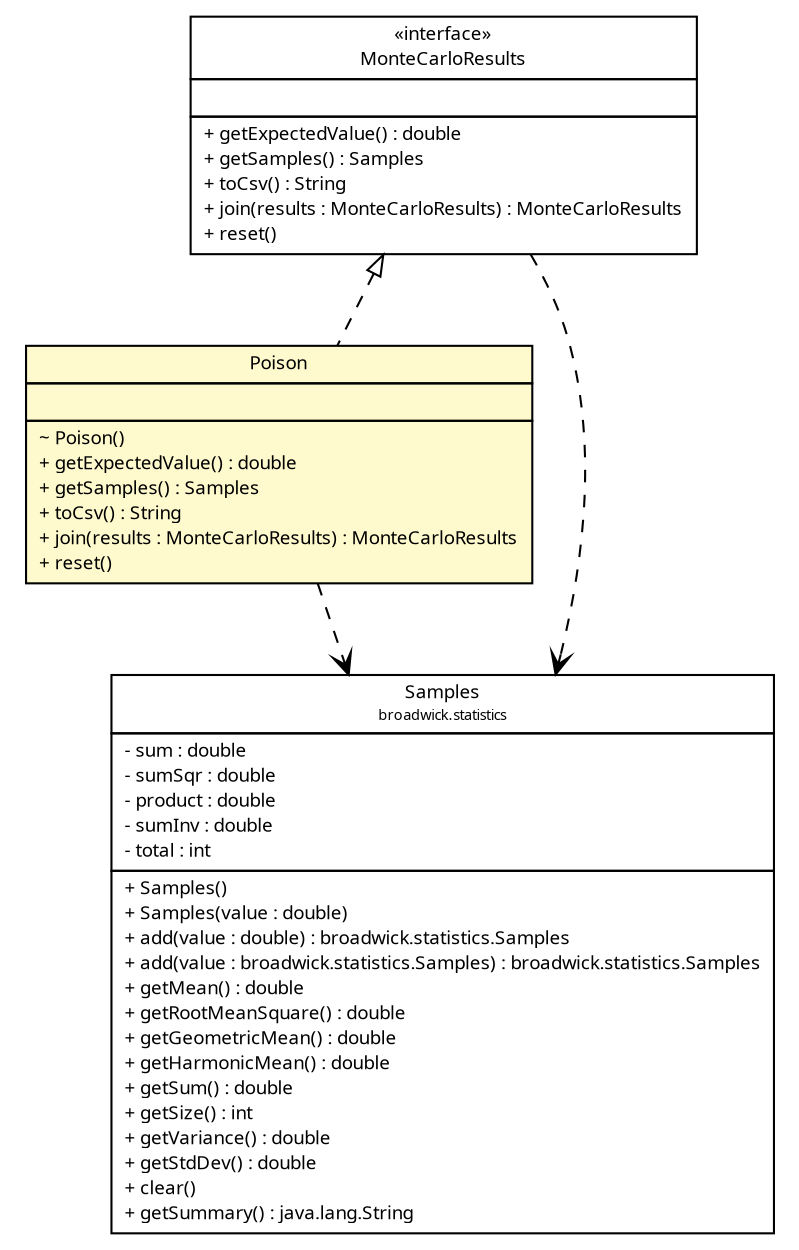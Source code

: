 #!/usr/local/bin/dot
#
# Class diagram 
# Generated by UMLGraph version R5_6 (http://www.umlgraph.org/)
#

digraph G {
	edge [fontname="Trebuchet MS",fontsize=10,labelfontname="Trebuchet MS",labelfontsize=10];
	node [fontname="Trebuchet MS",fontsize=10,shape=plaintext];
	nodesep=0.25;
	ranksep=0.5;
	// broadwick.montecarlo.Poison
	c17414 [label=<<table title="broadwick.montecarlo.Poison" border="0" cellborder="1" cellspacing="0" cellpadding="2" port="p" bgcolor="lemonChiffon" href="./Poison.html">
		<tr><td><table border="0" cellspacing="0" cellpadding="1">
<tr><td align="center" balign="center"><font face="Trebuchet MS"> Poison </font></td></tr>
		</table></td></tr>
		<tr><td><table border="0" cellspacing="0" cellpadding="1">
<tr><td align="left" balign="left">  </td></tr>
		</table></td></tr>
		<tr><td><table border="0" cellspacing="0" cellpadding="1">
<tr><td align="left" balign="left"> ~ Poison() </td></tr>
<tr><td align="left" balign="left"> + getExpectedValue() : double </td></tr>
<tr><td align="left" balign="left"> + getSamples() : Samples </td></tr>
<tr><td align="left" balign="left"> + toCsv() : String </td></tr>
<tr><td align="left" balign="left"> + join(results : MonteCarloResults) : MonteCarloResults </td></tr>
<tr><td align="left" balign="left"> + reset() </td></tr>
		</table></td></tr>
		</table>>, URL="./Poison.html", fontname="Trebuchet MS", fontcolor="black", fontsize=9.0];
	// broadwick.montecarlo.MonteCarloResults
	c17417 [label=<<table title="broadwick.montecarlo.MonteCarloResults" border="0" cellborder="1" cellspacing="0" cellpadding="2" port="p" href="./MonteCarloResults.html">
		<tr><td><table border="0" cellspacing="0" cellpadding="1">
<tr><td align="center" balign="center"> &#171;interface&#187; </td></tr>
<tr><td align="center" balign="center"><font face="Trebuchet MS"> MonteCarloResults </font></td></tr>
		</table></td></tr>
		<tr><td><table border="0" cellspacing="0" cellpadding="1">
<tr><td align="left" balign="left">  </td></tr>
		</table></td></tr>
		<tr><td><table border="0" cellspacing="0" cellpadding="1">
<tr><td align="left" balign="left"> + getExpectedValue() : double </td></tr>
<tr><td align="left" balign="left"> + getSamples() : Samples </td></tr>
<tr><td align="left" balign="left"> + toCsv() : String </td></tr>
<tr><td align="left" balign="left"> + join(results : MonteCarloResults) : MonteCarloResults </td></tr>
<tr><td align="left" balign="left"> + reset() </td></tr>
		</table></td></tr>
		</table>>, URL="./MonteCarloResults.html", fontname="Trebuchet MS", fontcolor="black", fontsize=9.0];
	// broadwick.statistics.Samples
	c17429 [label=<<table title="broadwick.statistics.Samples" border="0" cellborder="1" cellspacing="0" cellpadding="2" port="p" href="../statistics/Samples.html">
		<tr><td><table border="0" cellspacing="0" cellpadding="1">
<tr><td align="center" balign="center"><font face="Trebuchet MS"> Samples </font></td></tr>
<tr><td align="center" balign="center"><font face="Trebuchet MS" point-size="7.0"> broadwick.statistics </font></td></tr>
		</table></td></tr>
		<tr><td><table border="0" cellspacing="0" cellpadding="1">
<tr><td align="left" balign="left"> - sum : double </td></tr>
<tr><td align="left" balign="left"> - sumSqr : double </td></tr>
<tr><td align="left" balign="left"> - product : double </td></tr>
<tr><td align="left" balign="left"> - sumInv : double </td></tr>
<tr><td align="left" balign="left"> - total : int </td></tr>
		</table></td></tr>
		<tr><td><table border="0" cellspacing="0" cellpadding="1">
<tr><td align="left" balign="left"> + Samples() </td></tr>
<tr><td align="left" balign="left"> + Samples(value : double) </td></tr>
<tr><td align="left" balign="left"> + add(value : double) : broadwick.statistics.Samples </td></tr>
<tr><td align="left" balign="left"> + add(value : broadwick.statistics.Samples) : broadwick.statistics.Samples </td></tr>
<tr><td align="left" balign="left"> + getMean() : double </td></tr>
<tr><td align="left" balign="left"> + getRootMeanSquare() : double </td></tr>
<tr><td align="left" balign="left"> + getGeometricMean() : double </td></tr>
<tr><td align="left" balign="left"> + getHarmonicMean() : double </td></tr>
<tr><td align="left" balign="left"> + getSum() : double </td></tr>
<tr><td align="left" balign="left"> + getSize() : int </td></tr>
<tr><td align="left" balign="left"> + getVariance() : double </td></tr>
<tr><td align="left" balign="left"> + getStdDev() : double </td></tr>
<tr><td align="left" balign="left"> + clear() </td></tr>
<tr><td align="left" balign="left"> + getSummary() : java.lang.String </td></tr>
		</table></td></tr>
		</table>>, URL="../statistics/Samples.html", fontname="Trebuchet MS", fontcolor="black", fontsize=9.0];
	//broadwick.montecarlo.Poison implements broadwick.montecarlo.MonteCarloResults
	c17417:p -> c17414:p [dir=back,arrowtail=empty,style=dashed];
	// broadwick.montecarlo.Poison DEPEND broadwick.statistics.Samples
	c17414:p -> c17429:p [taillabel="", label="", headlabel="", fontname="Trebuchet MS", fontcolor="black", fontsize=10.0, color="black", arrowhead=open, style=dashed];
	// broadwick.montecarlo.MonteCarloResults DEPEND broadwick.statistics.Samples
	c17417:p -> c17429:p [taillabel="", label="", headlabel="", fontname="Trebuchet MS", fontcolor="black", fontsize=10.0, color="black", arrowhead=open, style=dashed];
}

